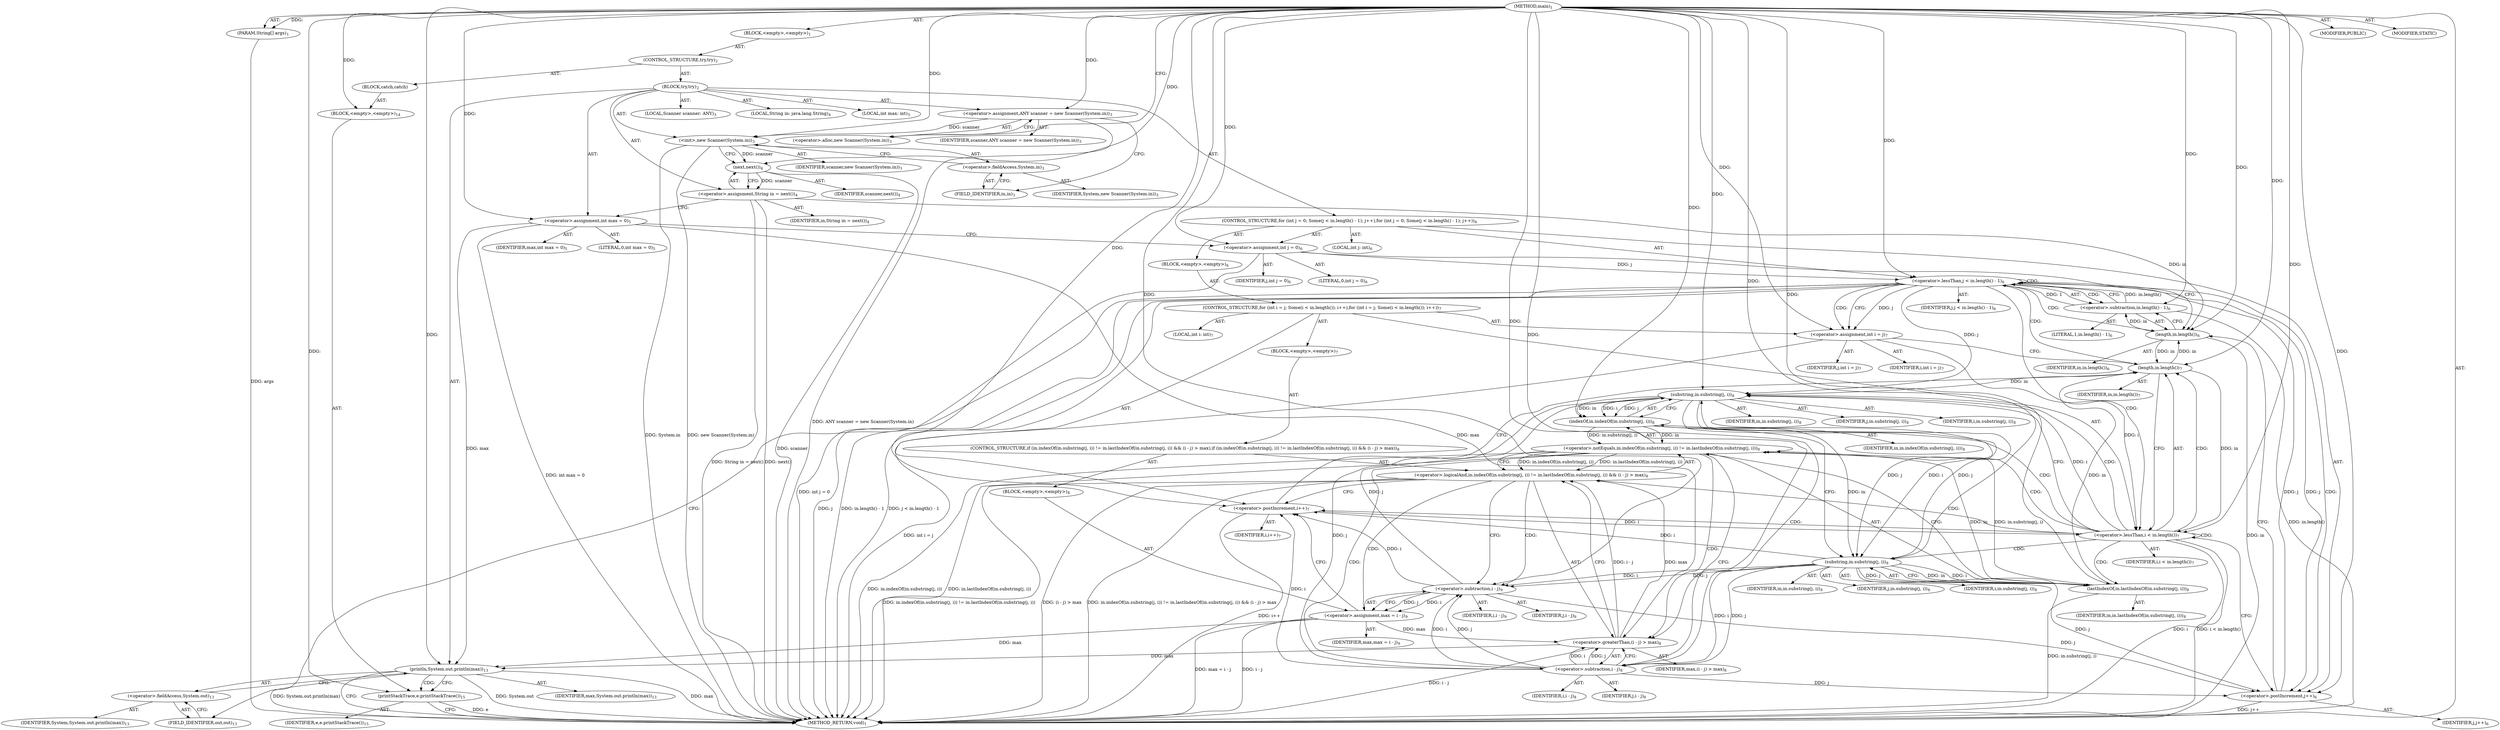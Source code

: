digraph "main" {  
"19" [label = <(METHOD,main)<SUB>1</SUB>> ]
"20" [label = <(PARAM,String[] args)<SUB>1</SUB>> ]
"21" [label = <(BLOCK,&lt;empty&gt;,&lt;empty&gt;)<SUB>1</SUB>> ]
"22" [label = <(CONTROL_STRUCTURE,try,try)<SUB>2</SUB>> ]
"23" [label = <(BLOCK,try,try)<SUB>2</SUB>> ]
"4" [label = <(LOCAL,Scanner scanner: ANY)<SUB>3</SUB>> ]
"24" [label = <(&lt;operator&gt;.assignment,ANY scanner = new Scanner(System.in))<SUB>3</SUB>> ]
"25" [label = <(IDENTIFIER,scanner,ANY scanner = new Scanner(System.in))<SUB>3</SUB>> ]
"26" [label = <(&lt;operator&gt;.alloc,new Scanner(System.in))<SUB>3</SUB>> ]
"27" [label = <(&lt;init&gt;,new Scanner(System.in))<SUB>3</SUB>> ]
"3" [label = <(IDENTIFIER,scanner,new Scanner(System.in))<SUB>3</SUB>> ]
"28" [label = <(&lt;operator&gt;.fieldAccess,System.in)<SUB>3</SUB>> ]
"29" [label = <(IDENTIFIER,System,new Scanner(System.in))<SUB>3</SUB>> ]
"30" [label = <(FIELD_IDENTIFIER,in,in)<SUB>3</SUB>> ]
"31" [label = <(LOCAL,String in: java.lang.String)<SUB>4</SUB>> ]
"32" [label = <(&lt;operator&gt;.assignment,String in = next())<SUB>4</SUB>> ]
"33" [label = <(IDENTIFIER,in,String in = next())<SUB>4</SUB>> ]
"34" [label = <(next,next())<SUB>4</SUB>> ]
"35" [label = <(IDENTIFIER,scanner,next())<SUB>4</SUB>> ]
"36" [label = <(LOCAL,int max: int)<SUB>5</SUB>> ]
"37" [label = <(&lt;operator&gt;.assignment,int max = 0)<SUB>5</SUB>> ]
"38" [label = <(IDENTIFIER,max,int max = 0)<SUB>5</SUB>> ]
"39" [label = <(LITERAL,0,int max = 0)<SUB>5</SUB>> ]
"40" [label = <(CONTROL_STRUCTURE,for (int j = 0; Some(j &lt; in.length() - 1); j++),for (int j = 0; Some(j &lt; in.length() - 1); j++))<SUB>6</SUB>> ]
"41" [label = <(LOCAL,int j: int)<SUB>6</SUB>> ]
"42" [label = <(&lt;operator&gt;.assignment,int j = 0)<SUB>6</SUB>> ]
"43" [label = <(IDENTIFIER,j,int j = 0)<SUB>6</SUB>> ]
"44" [label = <(LITERAL,0,int j = 0)<SUB>6</SUB>> ]
"45" [label = <(&lt;operator&gt;.lessThan,j &lt; in.length() - 1)<SUB>6</SUB>> ]
"46" [label = <(IDENTIFIER,j,j &lt; in.length() - 1)<SUB>6</SUB>> ]
"47" [label = <(&lt;operator&gt;.subtraction,in.length() - 1)<SUB>6</SUB>> ]
"48" [label = <(length,in.length())<SUB>6</SUB>> ]
"49" [label = <(IDENTIFIER,in,in.length())<SUB>6</SUB>> ]
"50" [label = <(LITERAL,1,in.length() - 1)<SUB>6</SUB>> ]
"51" [label = <(&lt;operator&gt;.postIncrement,j++)<SUB>6</SUB>> ]
"52" [label = <(IDENTIFIER,j,j++)<SUB>6</SUB>> ]
"53" [label = <(BLOCK,&lt;empty&gt;,&lt;empty&gt;)<SUB>6</SUB>> ]
"54" [label = <(CONTROL_STRUCTURE,for (int i = j; Some(i &lt; in.length()); i++),for (int i = j; Some(i &lt; in.length()); i++))<SUB>7</SUB>> ]
"55" [label = <(LOCAL,int i: int)<SUB>7</SUB>> ]
"56" [label = <(&lt;operator&gt;.assignment,int i = j)<SUB>7</SUB>> ]
"57" [label = <(IDENTIFIER,i,int i = j)<SUB>7</SUB>> ]
"58" [label = <(IDENTIFIER,j,int i = j)<SUB>7</SUB>> ]
"59" [label = <(&lt;operator&gt;.lessThan,i &lt; in.length())<SUB>7</SUB>> ]
"60" [label = <(IDENTIFIER,i,i &lt; in.length())<SUB>7</SUB>> ]
"61" [label = <(length,in.length())<SUB>7</SUB>> ]
"62" [label = <(IDENTIFIER,in,in.length())<SUB>7</SUB>> ]
"63" [label = <(&lt;operator&gt;.postIncrement,i++)<SUB>7</SUB>> ]
"64" [label = <(IDENTIFIER,i,i++)<SUB>7</SUB>> ]
"65" [label = <(BLOCK,&lt;empty&gt;,&lt;empty&gt;)<SUB>7</SUB>> ]
"66" [label = <(CONTROL_STRUCTURE,if (in.indexOf(in.substring(j, i)) != in.lastIndexOf(in.substring(j, i)) &amp;&amp; (i - j) &gt; max),if (in.indexOf(in.substring(j, i)) != in.lastIndexOf(in.substring(j, i)) &amp;&amp; (i - j) &gt; max))<SUB>8</SUB>> ]
"67" [label = <(&lt;operator&gt;.logicalAnd,in.indexOf(in.substring(j, i)) != in.lastIndexOf(in.substring(j, i)) &amp;&amp; (i - j) &gt; max)<SUB>8</SUB>> ]
"68" [label = <(&lt;operator&gt;.notEquals,in.indexOf(in.substring(j, i)) != in.lastIndexOf(in.substring(j, i)))<SUB>8</SUB>> ]
"69" [label = <(indexOf,in.indexOf(in.substring(j, i)))<SUB>8</SUB>> ]
"70" [label = <(IDENTIFIER,in,in.indexOf(in.substring(j, i)))<SUB>8</SUB>> ]
"71" [label = <(substring,in.substring(j, i))<SUB>8</SUB>> ]
"72" [label = <(IDENTIFIER,in,in.substring(j, i))<SUB>8</SUB>> ]
"73" [label = <(IDENTIFIER,j,in.substring(j, i))<SUB>8</SUB>> ]
"74" [label = <(IDENTIFIER,i,in.substring(j, i))<SUB>8</SUB>> ]
"75" [label = <(lastIndexOf,in.lastIndexOf(in.substring(j, i)))<SUB>8</SUB>> ]
"76" [label = <(IDENTIFIER,in,in.lastIndexOf(in.substring(j, i)))<SUB>8</SUB>> ]
"77" [label = <(substring,in.substring(j, i))<SUB>8</SUB>> ]
"78" [label = <(IDENTIFIER,in,in.substring(j, i))<SUB>8</SUB>> ]
"79" [label = <(IDENTIFIER,j,in.substring(j, i))<SUB>8</SUB>> ]
"80" [label = <(IDENTIFIER,i,in.substring(j, i))<SUB>8</SUB>> ]
"81" [label = <(&lt;operator&gt;.greaterThan,(i - j) &gt; max)<SUB>8</SUB>> ]
"82" [label = <(&lt;operator&gt;.subtraction,i - j)<SUB>8</SUB>> ]
"83" [label = <(IDENTIFIER,i,i - j)<SUB>8</SUB>> ]
"84" [label = <(IDENTIFIER,j,i - j)<SUB>8</SUB>> ]
"85" [label = <(IDENTIFIER,max,(i - j) &gt; max)<SUB>8</SUB>> ]
"86" [label = <(BLOCK,&lt;empty&gt;,&lt;empty&gt;)<SUB>8</SUB>> ]
"87" [label = <(&lt;operator&gt;.assignment,max = i - j)<SUB>9</SUB>> ]
"88" [label = <(IDENTIFIER,max,max = i - j)<SUB>9</SUB>> ]
"89" [label = <(&lt;operator&gt;.subtraction,i - j)<SUB>9</SUB>> ]
"90" [label = <(IDENTIFIER,i,i - j)<SUB>9</SUB>> ]
"91" [label = <(IDENTIFIER,j,i - j)<SUB>9</SUB>> ]
"92" [label = <(println,System.out.println(max))<SUB>13</SUB>> ]
"93" [label = <(&lt;operator&gt;.fieldAccess,System.out)<SUB>13</SUB>> ]
"94" [label = <(IDENTIFIER,System,System.out.println(max))<SUB>13</SUB>> ]
"95" [label = <(FIELD_IDENTIFIER,out,out)<SUB>13</SUB>> ]
"96" [label = <(IDENTIFIER,max,System.out.println(max))<SUB>13</SUB>> ]
"97" [label = <(BLOCK,catch,catch)> ]
"98" [label = <(BLOCK,&lt;empty&gt;,&lt;empty&gt;)<SUB>14</SUB>> ]
"99" [label = <(printStackTrace,e.printStackTrace())<SUB>15</SUB>> ]
"100" [label = <(IDENTIFIER,e,e.printStackTrace())<SUB>15</SUB>> ]
"101" [label = <(MODIFIER,PUBLIC)> ]
"102" [label = <(MODIFIER,STATIC)> ]
"103" [label = <(METHOD_RETURN,void)<SUB>1</SUB>> ]
  "19" -> "20"  [ label = "AST: "] 
  "19" -> "21"  [ label = "AST: "] 
  "19" -> "101"  [ label = "AST: "] 
  "19" -> "102"  [ label = "AST: "] 
  "19" -> "103"  [ label = "AST: "] 
  "21" -> "22"  [ label = "AST: "] 
  "22" -> "23"  [ label = "AST: "] 
  "22" -> "97"  [ label = "AST: "] 
  "23" -> "4"  [ label = "AST: "] 
  "23" -> "24"  [ label = "AST: "] 
  "23" -> "27"  [ label = "AST: "] 
  "23" -> "31"  [ label = "AST: "] 
  "23" -> "32"  [ label = "AST: "] 
  "23" -> "36"  [ label = "AST: "] 
  "23" -> "37"  [ label = "AST: "] 
  "23" -> "40"  [ label = "AST: "] 
  "23" -> "92"  [ label = "AST: "] 
  "24" -> "25"  [ label = "AST: "] 
  "24" -> "26"  [ label = "AST: "] 
  "27" -> "3"  [ label = "AST: "] 
  "27" -> "28"  [ label = "AST: "] 
  "28" -> "29"  [ label = "AST: "] 
  "28" -> "30"  [ label = "AST: "] 
  "32" -> "33"  [ label = "AST: "] 
  "32" -> "34"  [ label = "AST: "] 
  "34" -> "35"  [ label = "AST: "] 
  "37" -> "38"  [ label = "AST: "] 
  "37" -> "39"  [ label = "AST: "] 
  "40" -> "41"  [ label = "AST: "] 
  "40" -> "42"  [ label = "AST: "] 
  "40" -> "45"  [ label = "AST: "] 
  "40" -> "51"  [ label = "AST: "] 
  "40" -> "53"  [ label = "AST: "] 
  "42" -> "43"  [ label = "AST: "] 
  "42" -> "44"  [ label = "AST: "] 
  "45" -> "46"  [ label = "AST: "] 
  "45" -> "47"  [ label = "AST: "] 
  "47" -> "48"  [ label = "AST: "] 
  "47" -> "50"  [ label = "AST: "] 
  "48" -> "49"  [ label = "AST: "] 
  "51" -> "52"  [ label = "AST: "] 
  "53" -> "54"  [ label = "AST: "] 
  "54" -> "55"  [ label = "AST: "] 
  "54" -> "56"  [ label = "AST: "] 
  "54" -> "59"  [ label = "AST: "] 
  "54" -> "63"  [ label = "AST: "] 
  "54" -> "65"  [ label = "AST: "] 
  "56" -> "57"  [ label = "AST: "] 
  "56" -> "58"  [ label = "AST: "] 
  "59" -> "60"  [ label = "AST: "] 
  "59" -> "61"  [ label = "AST: "] 
  "61" -> "62"  [ label = "AST: "] 
  "63" -> "64"  [ label = "AST: "] 
  "65" -> "66"  [ label = "AST: "] 
  "66" -> "67"  [ label = "AST: "] 
  "66" -> "86"  [ label = "AST: "] 
  "67" -> "68"  [ label = "AST: "] 
  "67" -> "81"  [ label = "AST: "] 
  "68" -> "69"  [ label = "AST: "] 
  "68" -> "75"  [ label = "AST: "] 
  "69" -> "70"  [ label = "AST: "] 
  "69" -> "71"  [ label = "AST: "] 
  "71" -> "72"  [ label = "AST: "] 
  "71" -> "73"  [ label = "AST: "] 
  "71" -> "74"  [ label = "AST: "] 
  "75" -> "76"  [ label = "AST: "] 
  "75" -> "77"  [ label = "AST: "] 
  "77" -> "78"  [ label = "AST: "] 
  "77" -> "79"  [ label = "AST: "] 
  "77" -> "80"  [ label = "AST: "] 
  "81" -> "82"  [ label = "AST: "] 
  "81" -> "85"  [ label = "AST: "] 
  "82" -> "83"  [ label = "AST: "] 
  "82" -> "84"  [ label = "AST: "] 
  "86" -> "87"  [ label = "AST: "] 
  "87" -> "88"  [ label = "AST: "] 
  "87" -> "89"  [ label = "AST: "] 
  "89" -> "90"  [ label = "AST: "] 
  "89" -> "91"  [ label = "AST: "] 
  "92" -> "93"  [ label = "AST: "] 
  "92" -> "96"  [ label = "AST: "] 
  "93" -> "94"  [ label = "AST: "] 
  "93" -> "95"  [ label = "AST: "] 
  "97" -> "98"  [ label = "AST: "] 
  "98" -> "99"  [ label = "AST: "] 
  "99" -> "100"  [ label = "AST: "] 
  "24" -> "30"  [ label = "CFG: "] 
  "27" -> "34"  [ label = "CFG: "] 
  "32" -> "37"  [ label = "CFG: "] 
  "37" -> "42"  [ label = "CFG: "] 
  "92" -> "103"  [ label = "CFG: "] 
  "92" -> "99"  [ label = "CFG: "] 
  "26" -> "24"  [ label = "CFG: "] 
  "28" -> "27"  [ label = "CFG: "] 
  "34" -> "32"  [ label = "CFG: "] 
  "42" -> "48"  [ label = "CFG: "] 
  "45" -> "56"  [ label = "CFG: "] 
  "45" -> "95"  [ label = "CFG: "] 
  "51" -> "48"  [ label = "CFG: "] 
  "93" -> "92"  [ label = "CFG: "] 
  "99" -> "103"  [ label = "CFG: "] 
  "30" -> "28"  [ label = "CFG: "] 
  "47" -> "45"  [ label = "CFG: "] 
  "95" -> "93"  [ label = "CFG: "] 
  "48" -> "47"  [ label = "CFG: "] 
  "56" -> "61"  [ label = "CFG: "] 
  "59" -> "71"  [ label = "CFG: "] 
  "59" -> "51"  [ label = "CFG: "] 
  "63" -> "61"  [ label = "CFG: "] 
  "61" -> "59"  [ label = "CFG: "] 
  "67" -> "89"  [ label = "CFG: "] 
  "67" -> "63"  [ label = "CFG: "] 
  "68" -> "67"  [ label = "CFG: "] 
  "68" -> "82"  [ label = "CFG: "] 
  "81" -> "67"  [ label = "CFG: "] 
  "87" -> "63"  [ label = "CFG: "] 
  "69" -> "77"  [ label = "CFG: "] 
  "75" -> "68"  [ label = "CFG: "] 
  "82" -> "81"  [ label = "CFG: "] 
  "89" -> "87"  [ label = "CFG: "] 
  "71" -> "69"  [ label = "CFG: "] 
  "77" -> "75"  [ label = "CFG: "] 
  "19" -> "26"  [ label = "CFG: "] 
  "20" -> "103"  [ label = "DDG: args"] 
  "24" -> "103"  [ label = "DDG: ANY scanner = new Scanner(System.in)"] 
  "27" -> "103"  [ label = "DDG: System.in"] 
  "27" -> "103"  [ label = "DDG: new Scanner(System.in)"] 
  "34" -> "103"  [ label = "DDG: scanner"] 
  "32" -> "103"  [ label = "DDG: next()"] 
  "32" -> "103"  [ label = "DDG: String in = next()"] 
  "37" -> "103"  [ label = "DDG: int max = 0"] 
  "42" -> "103"  [ label = "DDG: int j = 0"] 
  "45" -> "103"  [ label = "DDG: j"] 
  "48" -> "103"  [ label = "DDG: in"] 
  "47" -> "103"  [ label = "DDG: in.length()"] 
  "45" -> "103"  [ label = "DDG: in.length() - 1"] 
  "45" -> "103"  [ label = "DDG: j &lt; in.length() - 1"] 
  "92" -> "103"  [ label = "DDG: System.out"] 
  "92" -> "103"  [ label = "DDG: max"] 
  "92" -> "103"  [ label = "DDG: System.out.println(max)"] 
  "56" -> "103"  [ label = "DDG: int i = j"] 
  "59" -> "103"  [ label = "DDG: i"] 
  "59" -> "103"  [ label = "DDG: i &lt; in.length()"] 
  "51" -> "103"  [ label = "DDG: j++"] 
  "68" -> "103"  [ label = "DDG: in.indexOf(in.substring(j, i))"] 
  "75" -> "103"  [ label = "DDG: in.substring(j, i)"] 
  "68" -> "103"  [ label = "DDG: in.lastIndexOf(in.substring(j, i))"] 
  "67" -> "103"  [ label = "DDG: in.indexOf(in.substring(j, i)) != in.lastIndexOf(in.substring(j, i))"] 
  "81" -> "103"  [ label = "DDG: i - j"] 
  "67" -> "103"  [ label = "DDG: (i - j) &gt; max"] 
  "67" -> "103"  [ label = "DDG: in.indexOf(in.substring(j, i)) != in.lastIndexOf(in.substring(j, i)) &amp;&amp; (i - j) &gt; max"] 
  "87" -> "103"  [ label = "DDG: i - j"] 
  "87" -> "103"  [ label = "DDG: max = i - j"] 
  "63" -> "103"  [ label = "DDG: i++"] 
  "99" -> "103"  [ label = "DDG: e"] 
  "19" -> "20"  [ label = "DDG: "] 
  "19" -> "24"  [ label = "DDG: "] 
  "34" -> "32"  [ label = "DDG: scanner"] 
  "19" -> "37"  [ label = "DDG: "] 
  "19" -> "98"  [ label = "DDG: "] 
  "24" -> "27"  [ label = "DDG: scanner"] 
  "19" -> "27"  [ label = "DDG: "] 
  "19" -> "42"  [ label = "DDG: "] 
  "37" -> "92"  [ label = "DDG: max"] 
  "81" -> "92"  [ label = "DDG: max"] 
  "87" -> "92"  [ label = "DDG: max"] 
  "19" -> "92"  [ label = "DDG: "] 
  "27" -> "34"  [ label = "DDG: scanner"] 
  "19" -> "34"  [ label = "DDG: "] 
  "42" -> "45"  [ label = "DDG: j"] 
  "51" -> "45"  [ label = "DDG: j"] 
  "19" -> "45"  [ label = "DDG: "] 
  "47" -> "45"  [ label = "DDG: in.length()"] 
  "47" -> "45"  [ label = "DDG: 1"] 
  "77" -> "51"  [ label = "DDG: j"] 
  "82" -> "51"  [ label = "DDG: j"] 
  "89" -> "51"  [ label = "DDG: j"] 
  "19" -> "51"  [ label = "DDG: "] 
  "45" -> "51"  [ label = "DDG: j"] 
  "19" -> "99"  [ label = "DDG: "] 
  "48" -> "47"  [ label = "DDG: in"] 
  "19" -> "47"  [ label = "DDG: "] 
  "45" -> "56"  [ label = "DDG: j"] 
  "19" -> "56"  [ label = "DDG: "] 
  "32" -> "48"  [ label = "DDG: in"] 
  "61" -> "48"  [ label = "DDG: in"] 
  "19" -> "48"  [ label = "DDG: "] 
  "56" -> "59"  [ label = "DDG: i"] 
  "63" -> "59"  [ label = "DDG: i"] 
  "19" -> "59"  [ label = "DDG: "] 
  "61" -> "59"  [ label = "DDG: in"] 
  "77" -> "63"  [ label = "DDG: i"] 
  "82" -> "63"  [ label = "DDG: i"] 
  "89" -> "63"  [ label = "DDG: i"] 
  "19" -> "63"  [ label = "DDG: "] 
  "48" -> "61"  [ label = "DDG: in"] 
  "75" -> "61"  [ label = "DDG: in"] 
  "19" -> "61"  [ label = "DDG: "] 
  "68" -> "67"  [ label = "DDG: in.indexOf(in.substring(j, i))"] 
  "68" -> "67"  [ label = "DDG: in.lastIndexOf(in.substring(j, i))"] 
  "81" -> "67"  [ label = "DDG: i - j"] 
  "81" -> "67"  [ label = "DDG: max"] 
  "89" -> "87"  [ label = "DDG: i"] 
  "89" -> "87"  [ label = "DDG: j"] 
  "69" -> "68"  [ label = "DDG: in"] 
  "69" -> "68"  [ label = "DDG: in.substring(j, i)"] 
  "75" -> "68"  [ label = "DDG: in"] 
  "75" -> "68"  [ label = "DDG: in.substring(j, i)"] 
  "82" -> "81"  [ label = "DDG: i"] 
  "82" -> "81"  [ label = "DDG: j"] 
  "37" -> "81"  [ label = "DDG: max"] 
  "87" -> "81"  [ label = "DDG: max"] 
  "19" -> "81"  [ label = "DDG: "] 
  "71" -> "69"  [ label = "DDG: in"] 
  "19" -> "69"  [ label = "DDG: "] 
  "71" -> "69"  [ label = "DDG: j"] 
  "71" -> "69"  [ label = "DDG: i"] 
  "77" -> "75"  [ label = "DDG: in"] 
  "19" -> "75"  [ label = "DDG: "] 
  "77" -> "75"  [ label = "DDG: j"] 
  "77" -> "75"  [ label = "DDG: i"] 
  "77" -> "82"  [ label = "DDG: i"] 
  "19" -> "82"  [ label = "DDG: "] 
  "77" -> "82"  [ label = "DDG: j"] 
  "77" -> "89"  [ label = "DDG: i"] 
  "82" -> "89"  [ label = "DDG: i"] 
  "19" -> "89"  [ label = "DDG: "] 
  "77" -> "89"  [ label = "DDG: j"] 
  "82" -> "89"  [ label = "DDG: j"] 
  "61" -> "71"  [ label = "DDG: in"] 
  "19" -> "71"  [ label = "DDG: "] 
  "77" -> "71"  [ label = "DDG: j"] 
  "82" -> "71"  [ label = "DDG: j"] 
  "89" -> "71"  [ label = "DDG: j"] 
  "45" -> "71"  [ label = "DDG: j"] 
  "59" -> "71"  [ label = "DDG: i"] 
  "69" -> "77"  [ label = "DDG: in"] 
  "19" -> "77"  [ label = "DDG: "] 
  "71" -> "77"  [ label = "DDG: j"] 
  "71" -> "77"  [ label = "DDG: i"] 
  "92" -> "99"  [ label = "CDG: "] 
  "45" -> "47"  [ label = "CDG: "] 
  "45" -> "48"  [ label = "CDG: "] 
  "45" -> "61"  [ label = "CDG: "] 
  "45" -> "51"  [ label = "CDG: "] 
  "45" -> "56"  [ label = "CDG: "] 
  "45" -> "45"  [ label = "CDG: "] 
  "45" -> "59"  [ label = "CDG: "] 
  "59" -> "68"  [ label = "CDG: "] 
  "59" -> "61"  [ label = "CDG: "] 
  "59" -> "77"  [ label = "CDG: "] 
  "59" -> "71"  [ label = "CDG: "] 
  "59" -> "75"  [ label = "CDG: "] 
  "59" -> "69"  [ label = "CDG: "] 
  "59" -> "67"  [ label = "CDG: "] 
  "59" -> "63"  [ label = "CDG: "] 
  "59" -> "59"  [ label = "CDG: "] 
  "67" -> "89"  [ label = "CDG: "] 
  "67" -> "87"  [ label = "CDG: "] 
  "68" -> "81"  [ label = "CDG: "] 
  "68" -> "82"  [ label = "CDG: "] 
}
